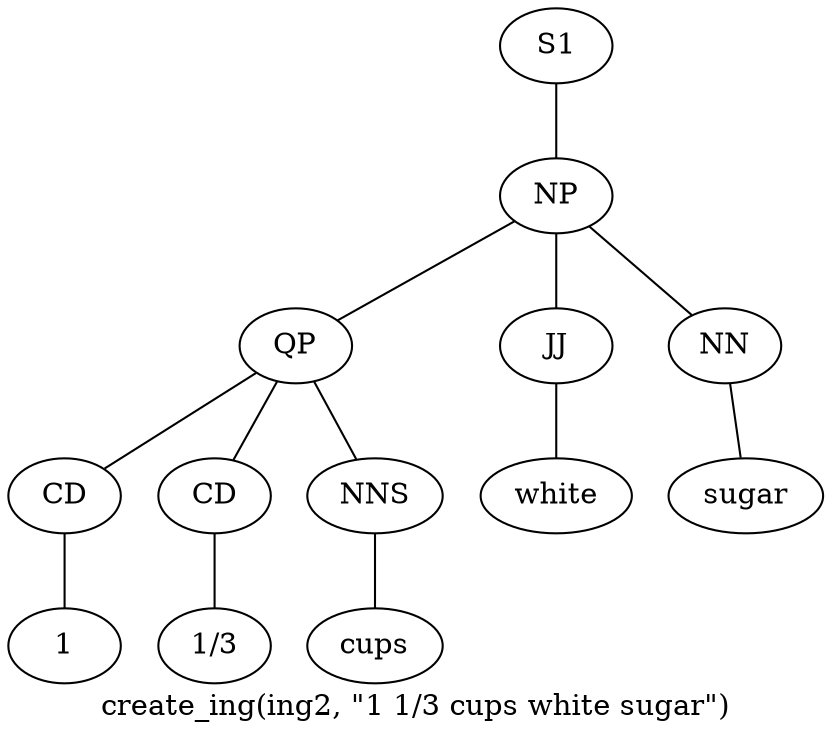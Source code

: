 graph SyntaxGraph {
	label = "create_ing(ing2, \"1 1/3 cups white sugar\")";
	Node0 [label="S1"];
	Node1 [label="NP"];
	Node2 [label="QP"];
	Node3 [label="CD"];
	Node4 [label="1"];
	Node5 [label="CD"];
	Node6 [label="1/3"];
	Node7 [label="NNS"];
	Node8 [label="cups"];
	Node9 [label="JJ"];
	Node10 [label="white"];
	Node11 [label="NN"];
	Node12 [label="sugar"];

	Node0 -- Node1;
	Node1 -- Node2;
	Node1 -- Node9;
	Node1 -- Node11;
	Node2 -- Node3;
	Node2 -- Node5;
	Node2 -- Node7;
	Node3 -- Node4;
	Node5 -- Node6;
	Node7 -- Node8;
	Node9 -- Node10;
	Node11 -- Node12;
}